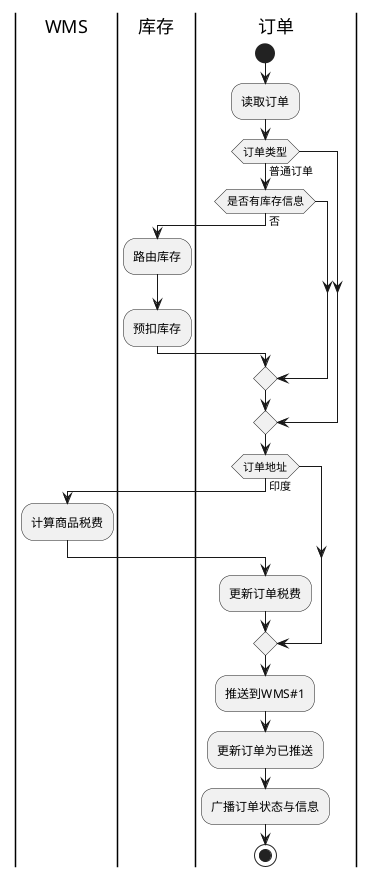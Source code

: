 @startuml

|WMS|
|库存|
|订单|
start
:读取订单;
if(订单类型)then (普通订单)
    |订单|
    if(是否有库存信息) then (否)
        |库存|
       :路由库存;
       :预扣库存;
    endif
endif


|订单|
if(订单地址)then (印度)
    |WMS|
    :计算商品税费;
    |订单|
    :更新订单税费;
endif
|订单|
:推送到WMS#1;


|订单|
:更新订单为已推送;
:广播订单状态与信息;
stop
@enduml


#1 推送到WMS的时候，包含订单金额信息，发货单信息。订单金额信息给ERPADMIN，发货单信息给WMS。
印度：计算订单金额信息时回调用wms的税费接口计算商品税额。